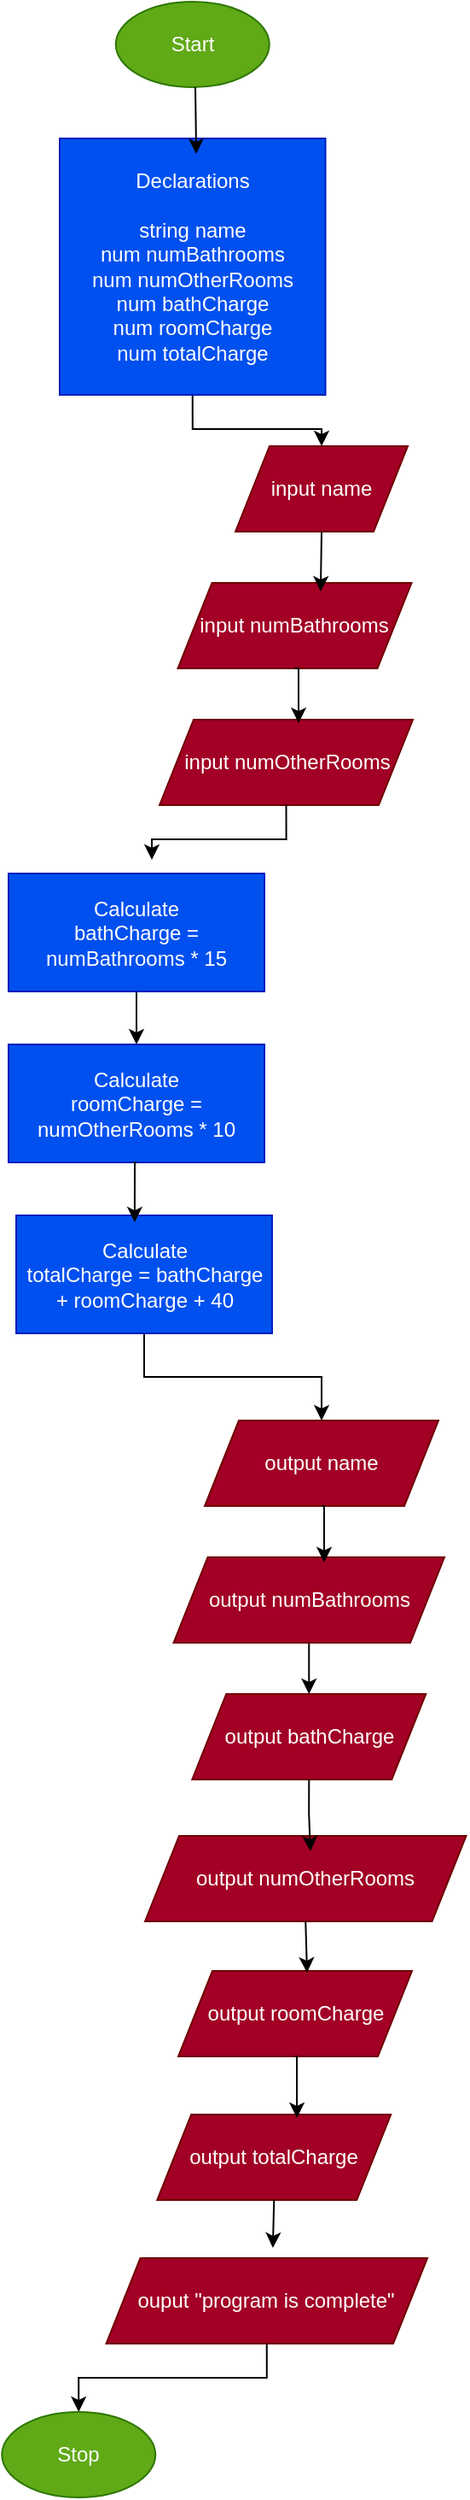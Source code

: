 <mxfile version="24.7.17">
  <diagram name="Page-1" id="Qgg5pVF18nAoIQFUzpnj">
    <mxGraphModel dx="880" dy="572" grid="1" gridSize="10" guides="1" tooltips="1" connect="1" arrows="1" fold="1" page="1" pageScale="1" pageWidth="850" pageHeight="1100" math="0" shadow="0">
      <root>
        <mxCell id="0" />
        <mxCell id="1" parent="0" />
        <mxCell id="m7iLUNNp2rXY0BZnSXId-1" value="Start" style="ellipse;whiteSpace=wrap;html=1;fillColor=#60a917;fontColor=#ffffff;strokeColor=#2D7600;" vertex="1" parent="1">
          <mxGeometry x="312.88" y="30" width="90" height="50" as="geometry" />
        </mxCell>
        <mxCell id="m7iLUNNp2rXY0BZnSXId-3" value="input name" style="shape=parallelogram;perimeter=parallelogramPerimeter;whiteSpace=wrap;html=1;fixedSize=1;fillColor=#a20025;fontColor=#ffffff;strokeColor=#6F0000;" vertex="1" parent="1">
          <mxGeometry x="383" y="290" width="101" height="50" as="geometry" />
        </mxCell>
        <mxCell id="m7iLUNNp2rXY0BZnSXId-4" value="input numBathrooms" style="shape=parallelogram;perimeter=parallelogramPerimeter;whiteSpace=wrap;html=1;fixedSize=1;fillColor=#a20025;fontColor=#ffffff;strokeColor=#6F0000;" vertex="1" parent="1">
          <mxGeometry x="349.25" y="370" width="137" height="50" as="geometry" />
        </mxCell>
        <mxCell id="m7iLUNNp2rXY0BZnSXId-5" value="input numOtherRooms" style="shape=parallelogram;perimeter=parallelogramPerimeter;whiteSpace=wrap;html=1;fixedSize=1;fillColor=#a20025;fontColor=#ffffff;strokeColor=#6F0000;" vertex="1" parent="1">
          <mxGeometry x="338.5" y="450" width="148.5" height="50" as="geometry" />
        </mxCell>
        <mxCell id="m7iLUNNp2rXY0BZnSXId-21" style="edgeStyle=orthogonalEdgeStyle;rounded=0;orthogonalLoop=1;jettySize=auto;html=1;exitX=0.5;exitY=1;exitDx=0;exitDy=0;entryX=0.5;entryY=0;entryDx=0;entryDy=0;" edge="1" parent="1" source="m7iLUNNp2rXY0BZnSXId-8" target="m7iLUNNp2rXY0BZnSXId-3">
          <mxGeometry relative="1" as="geometry" />
        </mxCell>
        <mxCell id="m7iLUNNp2rXY0BZnSXId-8" value="Declarations&lt;div&gt;&lt;br&gt;&lt;/div&gt;&lt;div&gt;string name&lt;/div&gt;&lt;div&gt;num numBathrooms&lt;/div&gt;&lt;div&gt;num numOtherRooms&lt;/div&gt;&lt;div&gt;num bathCharge&lt;/div&gt;&lt;div&gt;num roomCharge&lt;/div&gt;&lt;div&gt;num totalCharge&lt;/div&gt;" style="rounded=0;whiteSpace=wrap;html=1;fillColor=#0050ef;fontColor=#ffffff;strokeColor=#001DBC;" vertex="1" parent="1">
          <mxGeometry x="280" y="110" width="155.75" height="150" as="geometry" />
        </mxCell>
        <mxCell id="m7iLUNNp2rXY0BZnSXId-25" style="edgeStyle=orthogonalEdgeStyle;rounded=0;orthogonalLoop=1;jettySize=auto;html=1;exitX=0.5;exitY=1;exitDx=0;exitDy=0;entryX=0.5;entryY=0;entryDx=0;entryDy=0;" edge="1" parent="1" source="m7iLUNNp2rXY0BZnSXId-9" target="m7iLUNNp2rXY0BZnSXId-10">
          <mxGeometry relative="1" as="geometry" />
        </mxCell>
        <mxCell id="m7iLUNNp2rXY0BZnSXId-9" value="Calculate&lt;div&gt;bathCharge = numBathrooms * 15&lt;/div&gt;" style="rounded=0;whiteSpace=wrap;html=1;fillColor=#0050ef;fontColor=#ffffff;strokeColor=#001DBC;" vertex="1" parent="1">
          <mxGeometry x="250" y="540" width="150" height="69" as="geometry" />
        </mxCell>
        <mxCell id="m7iLUNNp2rXY0BZnSXId-10" value="Calculate&lt;div&gt;roomCharge = numOtherRooms * 10&lt;/div&gt;" style="rounded=0;whiteSpace=wrap;html=1;fillColor=#0050ef;fontColor=#ffffff;strokeColor=#001DBC;" vertex="1" parent="1">
          <mxGeometry x="250" y="640" width="150" height="69" as="geometry" />
        </mxCell>
        <mxCell id="m7iLUNNp2rXY0BZnSXId-11" value="output bathCharge" style="shape=parallelogram;perimeter=parallelogramPerimeter;whiteSpace=wrap;html=1;fixedSize=1;fillColor=#a20025;fontColor=#ffffff;strokeColor=#6F0000;" vertex="1" parent="1">
          <mxGeometry x="357.63" y="1020" width="137" height="50" as="geometry" />
        </mxCell>
        <mxCell id="m7iLUNNp2rXY0BZnSXId-12" value="output roomCharge" style="shape=parallelogram;perimeter=parallelogramPerimeter;whiteSpace=wrap;html=1;fixedSize=1;fillColor=#a20025;fontColor=#ffffff;strokeColor=#6F0000;" vertex="1" parent="1">
          <mxGeometry x="349.5" y="1182" width="137" height="50" as="geometry" />
        </mxCell>
        <mxCell id="m7iLUNNp2rXY0BZnSXId-40" style="edgeStyle=orthogonalEdgeStyle;rounded=0;orthogonalLoop=1;jettySize=auto;html=1;exitX=0.5;exitY=1;exitDx=0;exitDy=0;entryX=0.5;entryY=0;entryDx=0;entryDy=0;" edge="1" parent="1" source="m7iLUNNp2rXY0BZnSXId-13" target="m7iLUNNp2rXY0BZnSXId-11">
          <mxGeometry relative="1" as="geometry" />
        </mxCell>
        <mxCell id="m7iLUNNp2rXY0BZnSXId-13" value="output numBathrooms" style="shape=parallelogram;perimeter=parallelogramPerimeter;whiteSpace=wrap;html=1;fixedSize=1;fillColor=#a20025;fontColor=#ffffff;strokeColor=#6F0000;" vertex="1" parent="1">
          <mxGeometry x="346.75" y="940" width="158.75" height="50" as="geometry" />
        </mxCell>
        <mxCell id="m7iLUNNp2rXY0BZnSXId-15" value="output numOtherRooms" style="shape=parallelogram;perimeter=parallelogramPerimeter;whiteSpace=wrap;html=1;fixedSize=1;fillColor=#a20025;fontColor=#ffffff;strokeColor=#6F0000;" vertex="1" parent="1">
          <mxGeometry x="330" y="1103" width="188.25" height="50" as="geometry" />
        </mxCell>
        <mxCell id="m7iLUNNp2rXY0BZnSXId-38" style="edgeStyle=orthogonalEdgeStyle;rounded=0;orthogonalLoop=1;jettySize=auto;html=1;exitX=0.5;exitY=1;exitDx=0;exitDy=0;entryX=0.5;entryY=0;entryDx=0;entryDy=0;" edge="1" parent="1" source="m7iLUNNp2rXY0BZnSXId-16" target="m7iLUNNp2rXY0BZnSXId-37">
          <mxGeometry relative="1" as="geometry" />
        </mxCell>
        <mxCell id="m7iLUNNp2rXY0BZnSXId-16" value="Calculate&lt;div&gt;totalCharge = bathCharge + roomCharge + 40&lt;/div&gt;" style="rounded=0;whiteSpace=wrap;html=1;fillColor=#0050ef;fontColor=#ffffff;strokeColor=#001DBC;" vertex="1" parent="1">
          <mxGeometry x="254.5" y="740" width="150" height="69" as="geometry" />
        </mxCell>
        <mxCell id="m7iLUNNp2rXY0BZnSXId-17" value="output totalCharge" style="shape=parallelogram;perimeter=parallelogramPerimeter;whiteSpace=wrap;html=1;fixedSize=1;fillColor=#a20025;fontColor=#ffffff;strokeColor=#6F0000;" vertex="1" parent="1">
          <mxGeometry x="337.12" y="1266" width="137" height="50" as="geometry" />
        </mxCell>
        <mxCell id="m7iLUNNp2rXY0BZnSXId-45" style="edgeStyle=orthogonalEdgeStyle;rounded=0;orthogonalLoop=1;jettySize=auto;html=1;exitX=0.5;exitY=1;exitDx=0;exitDy=0;entryX=0.5;entryY=0;entryDx=0;entryDy=0;" edge="1" parent="1" source="m7iLUNNp2rXY0BZnSXId-18" target="m7iLUNNp2rXY0BZnSXId-19">
          <mxGeometry relative="1" as="geometry" />
        </mxCell>
        <mxCell id="m7iLUNNp2rXY0BZnSXId-18" value="ouput &quot;program is complete&quot;" style="shape=parallelogram;perimeter=parallelogramPerimeter;whiteSpace=wrap;html=1;fixedSize=1;fillColor=#a20025;fontColor=#ffffff;strokeColor=#6F0000;" vertex="1" parent="1">
          <mxGeometry x="307.25" y="1350" width="188.25" height="50" as="geometry" />
        </mxCell>
        <mxCell id="m7iLUNNp2rXY0BZnSXId-19" value="Stop" style="ellipse;whiteSpace=wrap;html=1;fillColor=#60a917;fontColor=#ffffff;strokeColor=#2D7600;" vertex="1" parent="1">
          <mxGeometry x="246.12" y="1440" width="90" height="50" as="geometry" />
        </mxCell>
        <mxCell id="m7iLUNNp2rXY0BZnSXId-20" style="edgeStyle=orthogonalEdgeStyle;rounded=0;orthogonalLoop=1;jettySize=auto;html=1;exitX=0.5;exitY=1;exitDx=0;exitDy=0;entryX=0.514;entryY=0.06;entryDx=0;entryDy=0;entryPerimeter=0;" edge="1" parent="1" target="m7iLUNNp2rXY0BZnSXId-8">
          <mxGeometry relative="1" as="geometry">
            <mxPoint x="359.5" y="80" as="sourcePoint" />
          </mxGeometry>
        </mxCell>
        <mxCell id="m7iLUNNp2rXY0BZnSXId-22" style="edgeStyle=orthogonalEdgeStyle;rounded=0;orthogonalLoop=1;jettySize=auto;html=1;exitX=0.5;exitY=1;exitDx=0;exitDy=0;entryX=0.611;entryY=0.1;entryDx=0;entryDy=0;entryPerimeter=0;" edge="1" parent="1" source="m7iLUNNp2rXY0BZnSXId-3" target="m7iLUNNp2rXY0BZnSXId-4">
          <mxGeometry relative="1" as="geometry" />
        </mxCell>
        <mxCell id="m7iLUNNp2rXY0BZnSXId-23" style="edgeStyle=orthogonalEdgeStyle;rounded=0;orthogonalLoop=1;jettySize=auto;html=1;exitX=0.5;exitY=1;exitDx=0;exitDy=0;entryX=0.549;entryY=0.04;entryDx=0;entryDy=0;entryPerimeter=0;" edge="1" parent="1" source="m7iLUNNp2rXY0BZnSXId-4" target="m7iLUNNp2rXY0BZnSXId-5">
          <mxGeometry relative="1" as="geometry" />
        </mxCell>
        <mxCell id="m7iLUNNp2rXY0BZnSXId-24" style="edgeStyle=orthogonalEdgeStyle;rounded=0;orthogonalLoop=1;jettySize=auto;html=1;exitX=0.5;exitY=1;exitDx=0;exitDy=0;entryX=0.56;entryY=-0.116;entryDx=0;entryDy=0;entryPerimeter=0;" edge="1" parent="1" source="m7iLUNNp2rXY0BZnSXId-5" target="m7iLUNNp2rXY0BZnSXId-9">
          <mxGeometry relative="1" as="geometry" />
        </mxCell>
        <mxCell id="m7iLUNNp2rXY0BZnSXId-26" style="edgeStyle=orthogonalEdgeStyle;rounded=0;orthogonalLoop=1;jettySize=auto;html=1;exitX=0.5;exitY=1;exitDx=0;exitDy=0;entryX=0.463;entryY=0.058;entryDx=0;entryDy=0;entryPerimeter=0;" edge="1" parent="1" source="m7iLUNNp2rXY0BZnSXId-10" target="m7iLUNNp2rXY0BZnSXId-16">
          <mxGeometry relative="1" as="geometry" />
        </mxCell>
        <mxCell id="m7iLUNNp2rXY0BZnSXId-37" value="output name" style="shape=parallelogram;perimeter=parallelogramPerimeter;whiteSpace=wrap;html=1;fixedSize=1;fillColor=#a20025;fontColor=#ffffff;strokeColor=#6F0000;" vertex="1" parent="1">
          <mxGeometry x="365" y="860" width="137" height="50" as="geometry" />
        </mxCell>
        <mxCell id="m7iLUNNp2rXY0BZnSXId-39" style="edgeStyle=orthogonalEdgeStyle;rounded=0;orthogonalLoop=1;jettySize=auto;html=1;exitX=0.5;exitY=1;exitDx=0;exitDy=0;entryX=0.556;entryY=0.06;entryDx=0;entryDy=0;entryPerimeter=0;" edge="1" parent="1" source="m7iLUNNp2rXY0BZnSXId-37" target="m7iLUNNp2rXY0BZnSXId-13">
          <mxGeometry relative="1" as="geometry" />
        </mxCell>
        <mxCell id="m7iLUNNp2rXY0BZnSXId-41" style="edgeStyle=orthogonalEdgeStyle;rounded=0;orthogonalLoop=1;jettySize=auto;html=1;exitX=0.5;exitY=1;exitDx=0;exitDy=0;entryX=0.515;entryY=0.18;entryDx=0;entryDy=0;entryPerimeter=0;" edge="1" parent="1" source="m7iLUNNp2rXY0BZnSXId-11" target="m7iLUNNp2rXY0BZnSXId-15">
          <mxGeometry relative="1" as="geometry" />
        </mxCell>
        <mxCell id="m7iLUNNp2rXY0BZnSXId-42" style="edgeStyle=orthogonalEdgeStyle;rounded=0;orthogonalLoop=1;jettySize=auto;html=1;exitX=0.5;exitY=1;exitDx=0;exitDy=0;entryX=0.551;entryY=0.02;entryDx=0;entryDy=0;entryPerimeter=0;" edge="1" parent="1" source="m7iLUNNp2rXY0BZnSXId-15" target="m7iLUNNp2rXY0BZnSXId-12">
          <mxGeometry relative="1" as="geometry" />
        </mxCell>
        <mxCell id="m7iLUNNp2rXY0BZnSXId-43" style="edgeStyle=orthogonalEdgeStyle;rounded=0;orthogonalLoop=1;jettySize=auto;html=1;exitX=0.5;exitY=1;exitDx=0;exitDy=0;entryX=0.598;entryY=0.04;entryDx=0;entryDy=0;entryPerimeter=0;" edge="1" parent="1" source="m7iLUNNp2rXY0BZnSXId-12" target="m7iLUNNp2rXY0BZnSXId-17">
          <mxGeometry relative="1" as="geometry" />
        </mxCell>
        <mxCell id="m7iLUNNp2rXY0BZnSXId-44" style="edgeStyle=orthogonalEdgeStyle;rounded=0;orthogonalLoop=1;jettySize=auto;html=1;exitX=0.5;exitY=1;exitDx=0;exitDy=0;entryX=0.519;entryY=-0.12;entryDx=0;entryDy=0;entryPerimeter=0;" edge="1" parent="1" source="m7iLUNNp2rXY0BZnSXId-17" target="m7iLUNNp2rXY0BZnSXId-18">
          <mxGeometry relative="1" as="geometry" />
        </mxCell>
      </root>
    </mxGraphModel>
  </diagram>
</mxfile>
